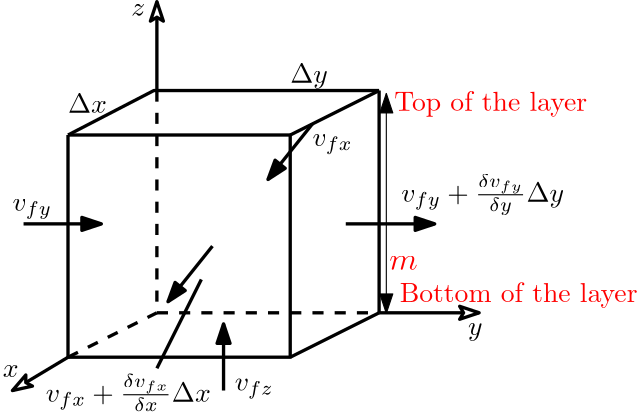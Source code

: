 <?xml version="1.0"?>
<!DOCTYPE ipe SYSTEM "ipe.dtd">
<ipe version="70206" creator="Ipe 7.2.9">
<info created="D:20201203181655" modified="D:20201204225607"/>
<ipestyle name="basic">
<symbol name="arrow/arc(spx)">
<path stroke="sym-stroke" fill="sym-stroke" pen="sym-pen">
0 0 m
-1 0.333 l
-1 -0.333 l
h
</path>
</symbol>
<symbol name="arrow/farc(spx)">
<path stroke="sym-stroke" fill="white" pen="sym-pen">
0 0 m
-1 0.333 l
-1 -0.333 l
h
</path>
</symbol>
<symbol name="arrow/ptarc(spx)">
<path stroke="sym-stroke" fill="sym-stroke" pen="sym-pen">
0 0 m
-1 0.333 l
-0.8 0 l
-1 -0.333 l
h
</path>
</symbol>
<symbol name="arrow/fptarc(spx)">
<path stroke="sym-stroke" fill="white" pen="sym-pen">
0 0 m
-1 0.333 l
-0.8 0 l
-1 -0.333 l
h
</path>
</symbol>
<symbol name="mark/circle(sx)" transformations="translations">
<path fill="sym-stroke">
0.6 0 0 0.6 0 0 e
0.4 0 0 0.4 0 0 e
</path>
</symbol>
<symbol name="mark/disk(sx)" transformations="translations">
<path fill="sym-stroke">
0.6 0 0 0.6 0 0 e
</path>
</symbol>
<symbol name="mark/fdisk(sfx)" transformations="translations">
<group>
<path fill="sym-fill">
0.5 0 0 0.5 0 0 e
</path>
<path fill="sym-stroke" fillrule="eofill">
0.6 0 0 0.6 0 0 e
0.4 0 0 0.4 0 0 e
</path>
</group>
</symbol>
<symbol name="mark/box(sx)" transformations="translations">
<path fill="sym-stroke" fillrule="eofill">
-0.6 -0.6 m
0.6 -0.6 l
0.6 0.6 l
-0.6 0.6 l
h
-0.4 -0.4 m
0.4 -0.4 l
0.4 0.4 l
-0.4 0.4 l
h
</path>
</symbol>
<symbol name="mark/square(sx)" transformations="translations">
<path fill="sym-stroke">
-0.6 -0.6 m
0.6 -0.6 l
0.6 0.6 l
-0.6 0.6 l
h
</path>
</symbol>
<symbol name="mark/fsquare(sfx)" transformations="translations">
<group>
<path fill="sym-fill">
-0.5 -0.5 m
0.5 -0.5 l
0.5 0.5 l
-0.5 0.5 l
h
</path>
<path fill="sym-stroke" fillrule="eofill">
-0.6 -0.6 m
0.6 -0.6 l
0.6 0.6 l
-0.6 0.6 l
h
-0.4 -0.4 m
0.4 -0.4 l
0.4 0.4 l
-0.4 0.4 l
h
</path>
</group>
</symbol>
<symbol name="mark/cross(sx)" transformations="translations">
<group>
<path fill="sym-stroke">
-0.43 -0.57 m
0.57 0.43 l
0.43 0.57 l
-0.57 -0.43 l
h
</path>
<path fill="sym-stroke">
-0.43 0.57 m
0.57 -0.43 l
0.43 -0.57 l
-0.57 0.43 l
h
</path>
</group>
</symbol>
<symbol name="arrow/fnormal(spx)">
<path stroke="sym-stroke" fill="white" pen="sym-pen">
0 0 m
-1 0.333 l
-1 -0.333 l
h
</path>
</symbol>
<symbol name="arrow/pointed(spx)">
<path stroke="sym-stroke" fill="sym-stroke" pen="sym-pen">
0 0 m
-1 0.333 l
-0.8 0 l
-1 -0.333 l
h
</path>
</symbol>
<symbol name="arrow/fpointed(spx)">
<path stroke="sym-stroke" fill="white" pen="sym-pen">
0 0 m
-1 0.333 l
-0.8 0 l
-1 -0.333 l
h
</path>
</symbol>
<symbol name="arrow/linear(spx)">
<path stroke="sym-stroke" pen="sym-pen">
-1 0.333 m
0 0 l
-1 -0.333 l
</path>
</symbol>
<symbol name="arrow/fdouble(spx)">
<path stroke="sym-stroke" fill="white" pen="sym-pen">
0 0 m
-1 0.333 l
-1 -0.333 l
h
-1 0 m
-2 0.333 l
-2 -0.333 l
h
</path>
</symbol>
<symbol name="arrow/double(spx)">
<path stroke="sym-stroke" fill="sym-stroke" pen="sym-pen">
0 0 m
-1 0.333 l
-1 -0.333 l
h
-1 0 m
-2 0.333 l
-2 -0.333 l
h
</path>
</symbol>
<pen name="heavier" value="0.8"/>
<pen name="fat" value="1.2"/>
<pen name="ultrafat" value="2"/>
<symbolsize name="large" value="5"/>
<symbolsize name="small" value="2"/>
<symbolsize name="tiny" value="1.1"/>
<arrowsize name="large" value="10"/>
<arrowsize name="small" value="5"/>
<arrowsize name="tiny" value="3"/>
<color name="red" value="1 0 0"/>
<color name="green" value="0 1 0"/>
<color name="blue" value="0 0 1"/>
<color name="yellow" value="1 1 0"/>
<color name="orange" value="1 0.647 0"/>
<color name="gold" value="1 0.843 0"/>
<color name="purple" value="0.627 0.125 0.941"/>
<color name="gray" value="0.745"/>
<color name="brown" value="0.647 0.165 0.165"/>
<color name="navy" value="0 0 0.502"/>
<color name="pink" value="1 0.753 0.796"/>
<color name="seagreen" value="0.18 0.545 0.341"/>
<color name="turquoise" value="0.251 0.878 0.816"/>
<color name="violet" value="0.933 0.51 0.933"/>
<color name="darkblue" value="0 0 0.545"/>
<color name="darkcyan" value="0 0.545 0.545"/>
<color name="darkgray" value="0.663"/>
<color name="darkgreen" value="0 0.392 0"/>
<color name="darkmagenta" value="0.545 0 0.545"/>
<color name="darkorange" value="1 0.549 0"/>
<color name="darkred" value="0.545 0 0"/>
<color name="lightblue" value="0.678 0.847 0.902"/>
<color name="lightcyan" value="0.878 1 1"/>
<color name="lightgray" value="0.827"/>
<color name="lightgreen" value="0.565 0.933 0.565"/>
<color name="lightyellow" value="1 1 0.878"/>
<dashstyle name="dashed" value="[4] 0"/>
<dashstyle name="dotted" value="[1 3] 0"/>
<dashstyle name="dash dotted" value="[4 2 1 2] 0"/>
<dashstyle name="dash dot dotted" value="[4 2 1 2 1 2] 0"/>
<textsize name="large" value="\large"/>
<textsize name="Large" value="\Large"/>
<textsize name="LARGE" value="\LARGE"/>
<textsize name="huge" value="\huge"/>
<textsize name="Huge" value="\Huge"/>
<textsize name="small" value="\small"/>
<textsize name="footnote" value="\footnotesize"/>
<textsize name="tiny" value="\tiny"/>
<textstyle name="center" begin="\begin{center}" end="\end{center}"/>
<textstyle name="itemize" begin="\begin{itemize}" end="\end{itemize}"/>
<textstyle name="item" begin="\begin{itemize}\item{}" end="\end{itemize}"/>
<gridsize name="4 pts" value="4"/>
<gridsize name="8 pts (~3 mm)" value="8"/>
<gridsize name="16 pts (~6 mm)" value="16"/>
<gridsize name="32 pts (~12 mm)" value="32"/>
<gridsize name="10 pts (~3.5 mm)" value="10"/>
<gridsize name="20 pts (~7 mm)" value="20"/>
<gridsize name="14 pts (~5 mm)" value="14"/>
<gridsize name="28 pts (~10 mm)" value="28"/>
<gridsize name="56 pts (~20 mm)" value="56"/>
<anglesize name="90 deg" value="90"/>
<anglesize name="60 deg" value="60"/>
<anglesize name="45 deg" value="45"/>
<anglesize name="30 deg" value="30"/>
<anglesize name="22.5 deg" value="22.5"/>
<opacity name="10%" value="0.1"/>
<opacity name="30%" value="0.3"/>
<opacity name="50%" value="0.5"/>
<opacity name="75%" value="0.75"/>
<tiling name="falling" angle="-60" step="4" width="1"/>
<tiling name="rising" angle="30" step="4" width="1"/>
</ipestyle>
<page>
<layer name="alpha"/>
<view layers="alpha" active="alpha"/>
<path layer="alpha" matrix="0.888889 0 0 1 175.625 25.0453" stroke="black" pen="fat">
128 704 m
164 720 l
</path>
<path matrix="0.965517 0 0 1 163.058 25.0453" stroke="black" pen="fat">
48 704 m
80 720 l
164 720 l
</path>
<path matrix="0.888889 0 0 1 175.625 -54.9547" stroke="black" pen="fat">
128 704 m
164 720 l
</path>
<path matrix="1 0 0 1 113.403 -22.9547" stroke="black" pen="fat">
96 752 m
96 672 l
176 672 l
176 752 l
96 752 l
</path>
<path matrix="1 0 0 1 161.403 25.0453" stroke="black" pen="fat" rarrow="normal/normal">
84 644 m
100 664 l
</path>
<path matrix="1 0 0 1 197.403 69.0453" stroke="black" pen="fat" rarrow="normal/normal">
84 644 m
100 664 l
</path>
<path matrix="1 0 0 1 161.403 25.0453" stroke="black" pen="fat" arrow="fptarc/normal">
160 640 m
196 640 l
</path>
<path matrix="1 0 0 1 161.403 25.0453" stroke="black" pen="fat" arrow="fptarc/normal">
80 720 m
80 752 l
</path>
<path matrix="-0.384615 0 0 -0.428571 220.172 911.331" stroke="black" pen="fat" rarrow="fptarc/normal">
80 640 m
28 612 l
28 612 l
</path>
<path matrix="1 0 0 1 161.403 25.0453" stroke="black" dash="dashed" pen="fat">
48 624 m
80 640 l
</path>
<path matrix="1 0 0 1 161.403 25.0453" stroke="black" dash="dashed" pen="fat">
80 720 m
80 640 l
160 640 l
160 640 l
</path>
<path matrix="1 0 0 1 161.403 25.0453" stroke="black" pen="fat">
160 720 m
160 640 l
</path>
<text matrix="1 0 0 1 -6.076 -118.085" transformations="translations" pos="192 760" stroke="black" type="label" width="5.694" height="4.289" depth="0" valign="baseline" style="math">x</text>
<path matrix="1 0 0 1 161.403 25.0453" stroke="black" pen="fat" arrow="normal/normal">
32 672 m
60 672 l
</path>
<text matrix="1 0 0 1 153.403 29.0453" transformations="translations" pos="200 628" stroke="black" type="label" width="5.242" height="4.297" depth="1.93" valign="baseline" style="math">y</text>
<path matrix="1 0 0 1 161.403 25.0453" stroke="black" pen="fat" arrow="normal/normal">
148 672 m
180 672 l
</path>
<text matrix="1 0 0 1 121.403 -126.955" transformations="translations" pos="148 764" stroke="black" type="label" width="14.086" height="4.29" depth="2.85" valign="baseline" style="math">v_{fz}</text>
<path matrix="1 0 0 1 161.403 29.0453" stroke="black" pen="fat" arrow="normal/normal">
104 608 m
104 632 l
</path>
<text matrix="1 0 0 1 149.403 -38.9547" transformations="translations" pos="148 764" stroke="black" type="label" width="14.512" height="4.29" depth="2.85" valign="baseline" style="math">v_{fx}</text>
<text matrix="1 0 0 1 53.403 -130.955" transformations="translations" pos="148 764" stroke="black" type="label" width="59.372" height="9.963" depth="3.43" valign="baseline" style="math">v_{fx}+\frac{\delta v_{fx}}{\delta x}\Delta x</text>
<path matrix="1 0 0 1 161.403 25.0453" stroke="black" pen="fat">
96 652 m
80 620 l
</path>
<text matrix="1 0 0 1 181.403 -58.9547" transformations="translations" pos="148 764" stroke="black" type="label" width="58.567" height="9.959" depth="4.79" valign="baseline" style="math">v_{fy}+\frac{\delta v_{fy}}{\delta y}\Delta y</text>
<text matrix="1 0 0 1 -34.597 -38.9547" transformations="translations" pos="244 776" stroke="black" type="label" width="13.996" height="6.808" depth="0" valign="baseline" style="math">\Delta x</text>
<text matrix="1 0 0 1 45.403 -28.1719" transformations="translations" pos="244 776" stroke="black" type="label" width="13.544" height="6.815" depth="1.93" valign="baseline" style="math">\Delta y</text>
<text matrix="1 0 0 1 40.188 12.0122" transformations="translations" pos="192 760" stroke="black" type="label" width="5.071" height="4.289" depth="0" valign="baseline" style="math">z</text>
<text matrix="1 0 0 1 41.397 -62.2546" transformations="translations" pos="148 764" stroke="black" type="label" width="14.284" height="4.29" depth="2.85" valign="baseline" style="math">v_{fy}</text>
<path matrix="1 0 0 0.98959 0 7.74524" stroke="black" arrow="normal/normal" rarrow="normal/normal">
324 744 m
324 664 l
</path>
<text matrix="1 0 0 1 161.048 -67.476" transformations="translations" pos="164 748" stroke="red" type="label" width="10.239" height="5.147" depth="0" valign="baseline" size="large" style="math">m</text>
<text matrix="1 0 0 1 -17.2613 1.34369" transformations="translations" pos="344.106 736.406" stroke="red" type="label" width="69.49" height="6.926" depth="1.93" valign="baseline">Top of the layer</text>
<text matrix="1 0 0 1 -15.2974 -67.4951" transformations="translations" pos="344.106 736.406" stroke="red" type="label" width="85.679" height="6.926" depth="1.93" valign="baseline">Bottom of the layer</text>
</page>
</ipe>

